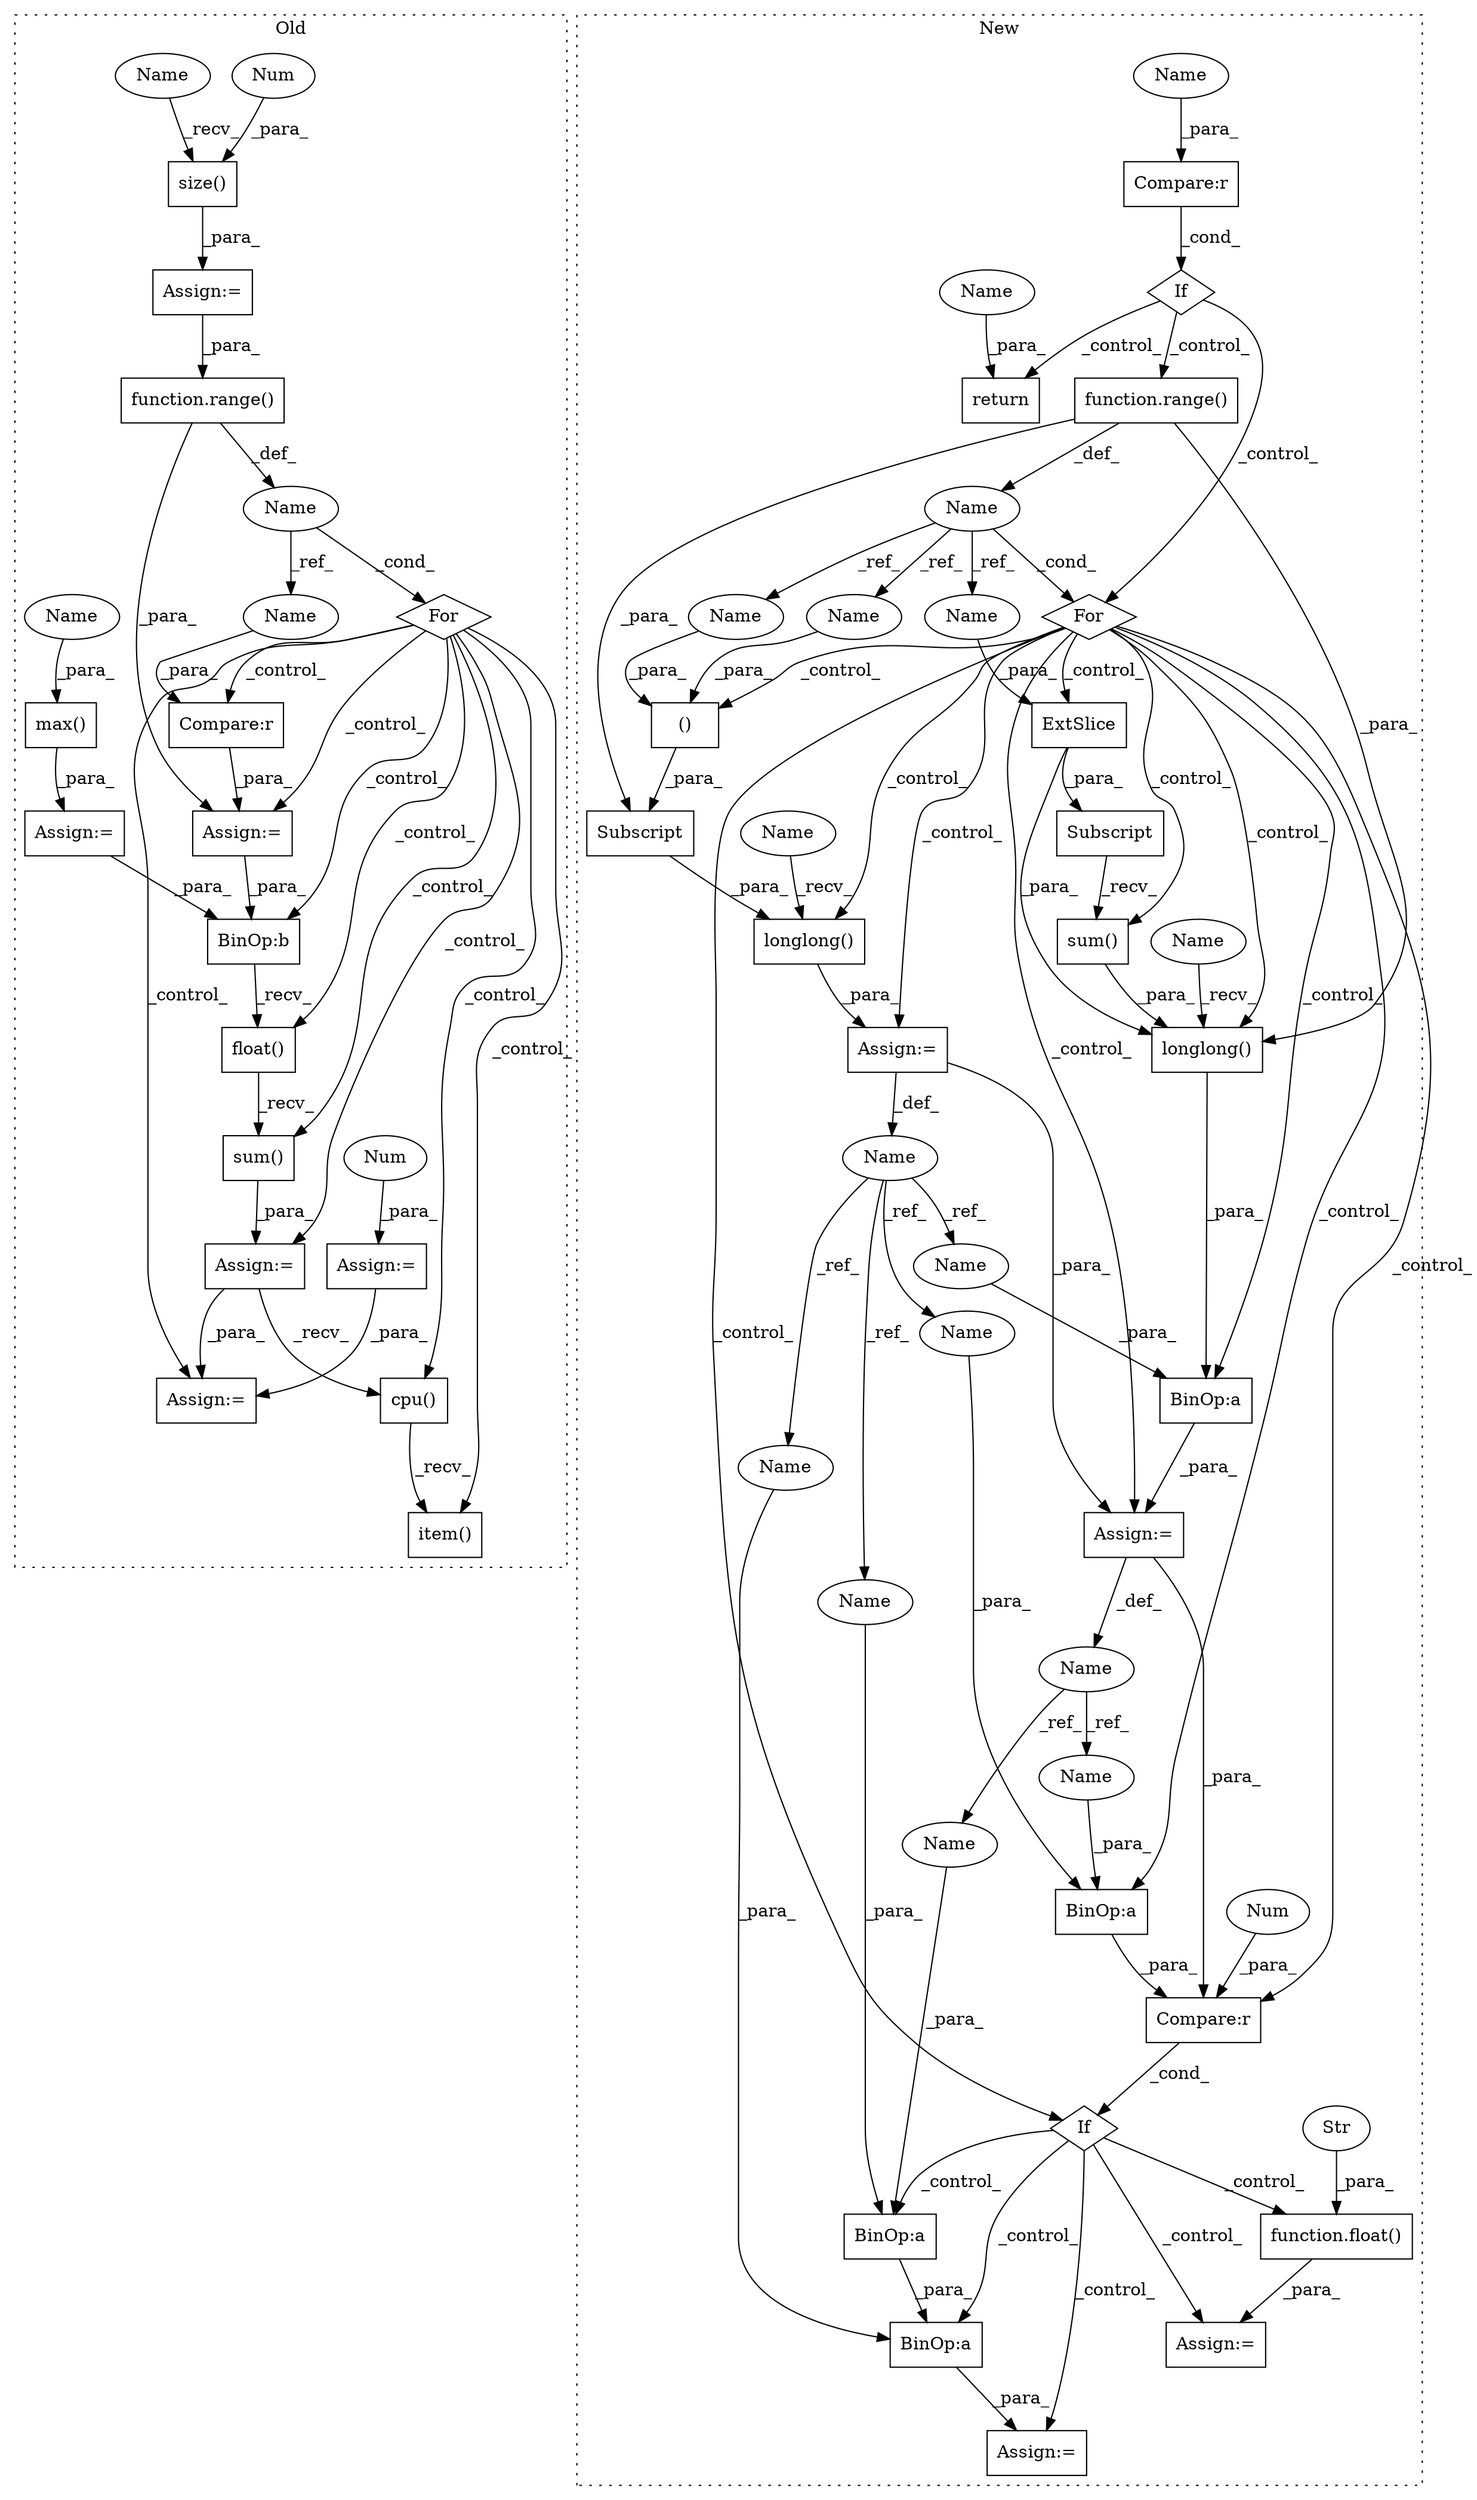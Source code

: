 digraph G {
subgraph cluster0 {
1 [label="item()" a="75" s="2199" l="31" shape="box"];
6 [label="Name" a="87" s="1872" l="5" shape="ellipse"];
7 [label="float()" a="75" s="1975" l="36" shape="box"];
16 [label="BinOp:b" a="82" s="1989" l="3" shape="box"];
19 [label="function.range()" a="75" s="1881,1898" l="6,1" shape="box"];
21 [label="sum()" a="75" s="1975" l="42" shape="box"];
22 [label="max()" a="75" s="1711,1727" l="10,9" shape="box"];
23 [label="size()" a="75" s="1673,1687" l="12,1" shape="box"];
24 [label="For" a="107" s="1868,1899" l="4,14" shape="diamond"];
26 [label="Num" a="76" s="1685" l="2" shape="ellipse"];
27 [label="cpu()" a="75" s="2199" l="24" shape="box"];
32 [label="Compare:r" a="40" s="1926" l="15" shape="box"];
37 [label="Assign:=" a="68" s="1791" l="3" shape="box"];
38 [label="Assign:=" a="68" s="2039" l="4" shape="box"];
39 [label="Assign:=" a="68" s="1972" l="3" shape="box"];
41 [label="Assign:=" a="68" s="1854" l="3" shape="box"];
42 [label="Num" a="76" s="1857" l="1" shape="ellipse"];
43 [label="Assign:=" a="68" s="1923" l="3" shape="box"];
44 [label="Assign:=" a="68" s="1670" l="3" shape="box"];
57 [label="Name" a="87" s="1673" l="6" shape="ellipse"];
58 [label="Name" a="87" s="1721" l="6" shape="ellipse"];
59 [label="Name" a="87" s="1936" l="5" shape="ellipse"];
label = "Old";
style="dotted";
}
subgraph cluster1 {
2 [label="function.float()" a="75" s="1455,1466" l="6,1" shape="box"];
3 [label="Assign:=" a="68" s="1452" l="3" shape="box"];
4 [label="If" a="96" s="1141" l="3" shape="diamond"];
5 [label="Assign:=" a="68" s="1505" l="3" shape="box"];
8 [label="If" a="96" s="1416" l="3" shape="diamond"];
9 [label="BinOp:a" a="82" s="1397" l="3" shape="box"];
10 [label="()" a="54" s="1320" l="7" shape="box"];
11 [label="BinOp:a" a="82" s="1510" l="3" shape="box"];
12 [label="BinOp:a" a="82" s="1516" l="3" shape="box"];
13 [label="BinOp:a" a="82" s="1421" l="3" shape="box"];
14 [label="Subscript" a="63" s="1293,0" l="35,0" shape="box"];
15 [label="Str" a="66" s="1461" l="5" shape="ellipse"];
17 [label="function.range()" a="75" s="1239,1261" l="6,1" shape="box"];
18 [label="Subscript" a="63" s="1359,0" l="31,0" shape="box"];
20 [label="sum()" a="75" s="1359" l="37" shape="box"];
25 [label="For" a="107" s="1226,1262" l="4,14" shape="diamond"];
28 [label="Compare:r" a="40" s="1144" l="29" shape="box"];
29 [label="return" a="93" s="1187" l="7" shape="box"];
30 [label="Compare:r" a="40" s="1419" l="12" shape="box"];
31 [label="Num" a="76" s="1430" l="1" shape="ellipse"];
33 [label="Name" a="87" s="1342" l="2" shape="ellipse"];
34 [label="Name" a="87" s="1230" l="5" shape="ellipse"];
35 [label="Name" a="87" s="1276" l="2" shape="ellipse"];
36 [label="ExtSlice" a="85" s="1359" l="4" shape="box"];
40 [label="Assign:=" a="68" s="1278" l="3" shape="box"];
45 [label="Assign:=" a="68" s="1344" l="3" shape="box"];
46 [label="longlong()" a="75" s="1281,1328" l="12,1" shape="box"];
47 [label="longlong()" a="75" s="1347,1396" l="12,1" shape="box"];
48 [label="Name" a="87" s="1424" l="2" shape="ellipse"];
49 [label="Name" a="87" s="1519" l="2" shape="ellipse"];
50 [label="Name" a="87" s="1381" l="5" shape="ellipse"];
51 [label="Name" a="87" s="1315" l="5" shape="ellipse"];
52 [label="Name" a="87" s="1322" l="5" shape="ellipse"];
53 [label="Name" a="87" s="1419" l="2" shape="ellipse"];
54 [label="Name" a="87" s="1508" l="2" shape="ellipse"];
55 [label="Name" a="87" s="1400" l="2" shape="ellipse"];
56 [label="Name" a="87" s="1514" l="2" shape="ellipse"];
60 [label="Name" a="87" s="1194" l="4" shape="ellipse"];
61 [label="Name" a="87" s="1169" l="4" shape="ellipse"];
62 [label="Name" a="87" s="1347" l="2" shape="ellipse"];
63 [label="Name" a="87" s="1281" l="2" shape="ellipse"];
label = "New";
style="dotted";
}
2 -> 3 [label="_para_"];
4 -> 25 [label="_control_"];
4 -> 29 [label="_control_"];
4 -> 17 [label="_control_"];
6 -> 59 [label="_ref_"];
6 -> 24 [label="_cond_"];
7 -> 21 [label="_recv_"];
8 -> 3 [label="_control_"];
8 -> 11 [label="_control_"];
8 -> 2 [label="_control_"];
8 -> 5 [label="_control_"];
8 -> 12 [label="_control_"];
9 -> 45 [label="_para_"];
10 -> 14 [label="_para_"];
11 -> 5 [label="_para_"];
12 -> 11 [label="_para_"];
13 -> 30 [label="_para_"];
14 -> 46 [label="_para_"];
15 -> 2 [label="_para_"];
16 -> 7 [label="_recv_"];
17 -> 14 [label="_para_"];
17 -> 34 [label="_def_"];
17 -> 47 [label="_para_"];
18 -> 20 [label="_recv_"];
19 -> 6 [label="_def_"];
19 -> 43 [label="_para_"];
20 -> 47 [label="_para_"];
21 -> 39 [label="_para_"];
22 -> 37 [label="_para_"];
23 -> 44 [label="_para_"];
24 -> 1 [label="_control_"];
24 -> 7 [label="_control_"];
24 -> 21 [label="_control_"];
24 -> 39 [label="_control_"];
24 -> 27 [label="_control_"];
24 -> 32 [label="_control_"];
24 -> 43 [label="_control_"];
24 -> 16 [label="_control_"];
24 -> 38 [label="_control_"];
25 -> 9 [label="_control_"];
25 -> 45 [label="_control_"];
25 -> 20 [label="_control_"];
25 -> 46 [label="_control_"];
25 -> 13 [label="_control_"];
25 -> 36 [label="_control_"];
25 -> 10 [label="_control_"];
25 -> 30 [label="_control_"];
25 -> 40 [label="_control_"];
25 -> 47 [label="_control_"];
25 -> 8 [label="_control_"];
26 -> 23 [label="_para_"];
27 -> 1 [label="_recv_"];
28 -> 4 [label="_cond_"];
30 -> 8 [label="_cond_"];
31 -> 30 [label="_para_"];
32 -> 43 [label="_para_"];
33 -> 48 [label="_ref_"];
33 -> 49 [label="_ref_"];
34 -> 25 [label="_cond_"];
34 -> 50 [label="_ref_"];
34 -> 51 [label="_ref_"];
34 -> 52 [label="_ref_"];
35 -> 54 [label="_ref_"];
35 -> 55 [label="_ref_"];
35 -> 56 [label="_ref_"];
35 -> 53 [label="_ref_"];
36 -> 18 [label="_para_"];
36 -> 47 [label="_para_"];
37 -> 16 [label="_para_"];
39 -> 38 [label="_para_"];
39 -> 27 [label="_recv_"];
40 -> 35 [label="_def_"];
40 -> 45 [label="_para_"];
41 -> 38 [label="_para_"];
42 -> 41 [label="_para_"];
43 -> 16 [label="_para_"];
44 -> 19 [label="_para_"];
45 -> 33 [label="_def_"];
45 -> 30 [label="_para_"];
46 -> 40 [label="_para_"];
47 -> 9 [label="_para_"];
48 -> 13 [label="_para_"];
49 -> 12 [label="_para_"];
50 -> 36 [label="_para_"];
51 -> 10 [label="_para_"];
52 -> 10 [label="_para_"];
53 -> 13 [label="_para_"];
54 -> 11 [label="_para_"];
55 -> 9 [label="_para_"];
56 -> 12 [label="_para_"];
57 -> 23 [label="_recv_"];
58 -> 22 [label="_para_"];
59 -> 32 [label="_para_"];
60 -> 29 [label="_para_"];
61 -> 28 [label="_para_"];
62 -> 47 [label="_recv_"];
63 -> 46 [label="_recv_"];
}